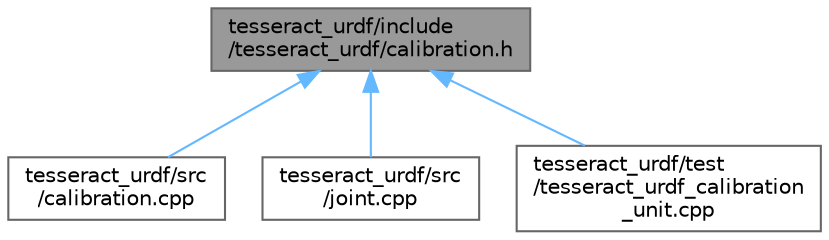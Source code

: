 digraph "tesseract_urdf/include/tesseract_urdf/calibration.h"
{
 // LATEX_PDF_SIZE
  bgcolor="transparent";
  edge [fontname=Helvetica,fontsize=10,labelfontname=Helvetica,labelfontsize=10];
  node [fontname=Helvetica,fontsize=10,shape=box,height=0.2,width=0.4];
  Node1 [label="tesseract_urdf/include\l/tesseract_urdf/calibration.h",height=0.2,width=0.4,color="gray40", fillcolor="grey60", style="filled", fontcolor="black",tooltip="Parse calibration from xml string."];
  Node1 -> Node2 [dir="back",color="steelblue1",style="solid"];
  Node2 [label="tesseract_urdf/src\l/calibration.cpp",height=0.2,width=0.4,color="grey40", fillcolor="white", style="filled",URL="$d8/dbd/calibration_8cpp.html",tooltip="Parse calibration from xml string."];
  Node1 -> Node3 [dir="back",color="steelblue1",style="solid"];
  Node3 [label="tesseract_urdf/src\l/joint.cpp",height=0.2,width=0.4,color="grey40", fillcolor="white", style="filled",URL="$dd/dfe/tesseract__urdf_2src_2joint_8cpp.html",tooltip="Parse joint from xml string."];
  Node1 -> Node4 [dir="back",color="steelblue1",style="solid"];
  Node4 [label="tesseract_urdf/test\l/tesseract_urdf_calibration\l_unit.cpp",height=0.2,width=0.4,color="grey40", fillcolor="white", style="filled",URL="$db/dd5/tesseract__urdf__calibration__unit_8cpp.html",tooltip=" "];
}
